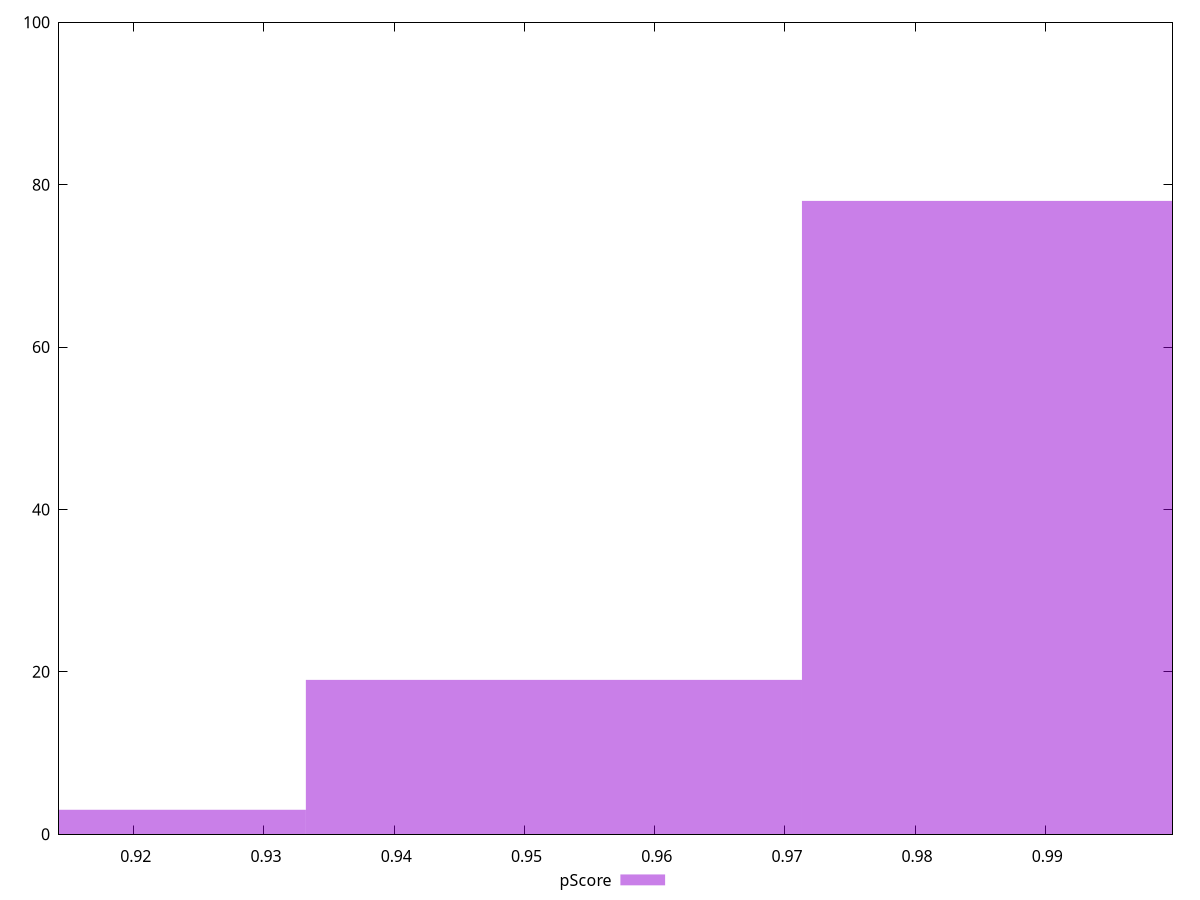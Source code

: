 reset

$pScore <<EOF
0.9903563444851557 78
0.9522657158511113 19
0.9141750872170669 3
EOF

set key outside below
set boxwidth 0.03809062863404445
set xrange [0.9142663208549997:0.9997621901378156]
set yrange [0:100]
set trange [0:100]
set style fill transparent solid 0.5 noborder
set terminal svg size 640, 490 enhanced background rgb 'white'
set output "report_00015_2021-02-09T16-11-33.973Z/bootup-time/samples/pages+cached+noadtech+nomedia/pScore/histogram.svg"

plot $pScore title "pScore" with boxes

reset
